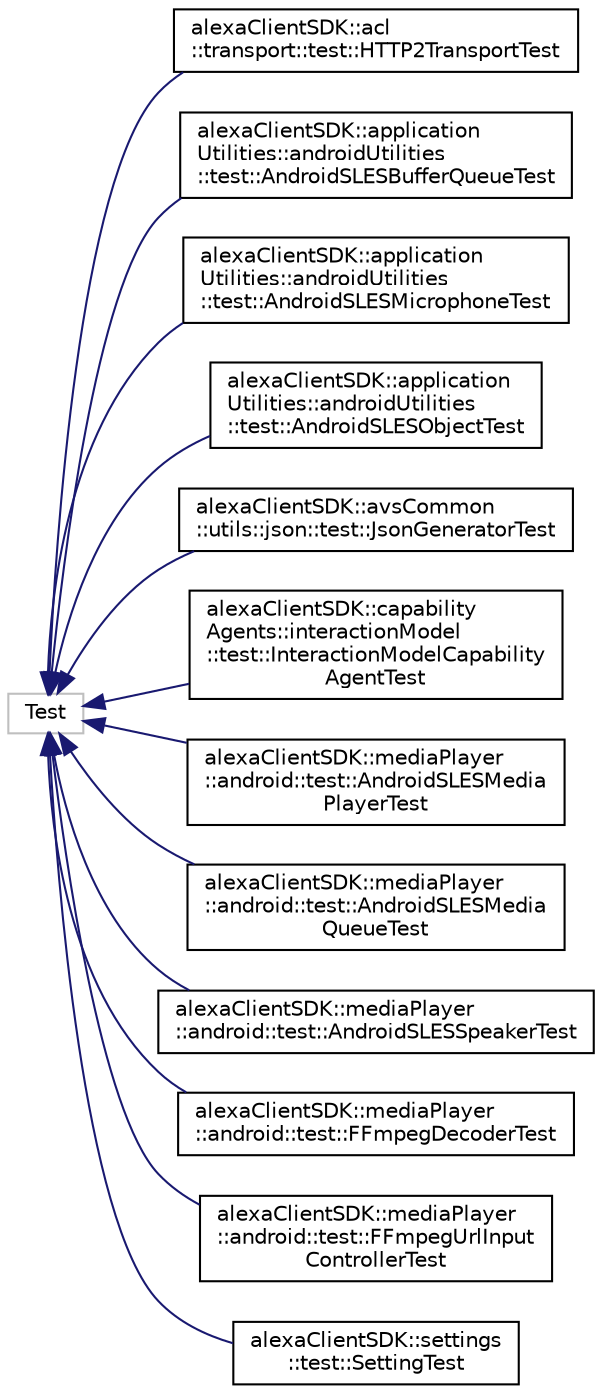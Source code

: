 digraph "Graphical Class Hierarchy"
{
  edge [fontname="Helvetica",fontsize="10",labelfontname="Helvetica",labelfontsize="10"];
  node [fontname="Helvetica",fontsize="10",shape=record];
  rankdir="LR";
  Node1 [label="Test",height=0.2,width=0.4,color="grey75", fillcolor="white", style="filled"];
  Node1 -> Node2 [dir="back",color="midnightblue",fontsize="10",style="solid",fontname="Helvetica"];
  Node2 [label="alexaClientSDK::acl\l::transport::test::HTTP2TransportTest",height=0.2,width=0.4,color="black", fillcolor="white", style="filled",URL="$classalexa_client_s_d_k_1_1acl_1_1transport_1_1test_1_1_h_t_t_p2_transport_test.html",tooltip="Test harness for HTTP2Transport class. "];
  Node1 -> Node3 [dir="back",color="midnightblue",fontsize="10",style="solid",fontname="Helvetica"];
  Node3 [label="alexaClientSDK::application\lUtilities::androidUtilities\l::test::AndroidSLESBufferQueueTest",height=0.2,width=0.4,color="black", fillcolor="white", style="filled",URL="$classalexa_client_s_d_k_1_1application_utilities_1_1android_utilities_1_1test_1_1_android_s_l_e_s_buffer_queue_test.html"];
  Node1 -> Node4 [dir="back",color="midnightblue",fontsize="10",style="solid",fontname="Helvetica"];
  Node4 [label="alexaClientSDK::application\lUtilities::androidUtilities\l::test::AndroidSLESMicrophoneTest",height=0.2,width=0.4,color="black", fillcolor="white", style="filled",URL="$classalexa_client_s_d_k_1_1application_utilities_1_1android_utilities_1_1test_1_1_android_s_l_e_s_microphone_test.html"];
  Node1 -> Node5 [dir="back",color="midnightblue",fontsize="10",style="solid",fontname="Helvetica"];
  Node5 [label="alexaClientSDK::application\lUtilities::androidUtilities\l::test::AndroidSLESObjectTest",height=0.2,width=0.4,color="black", fillcolor="white", style="filled",URL="$classalexa_client_s_d_k_1_1application_utilities_1_1android_utilities_1_1test_1_1_android_s_l_e_s_object_test.html"];
  Node1 -> Node6 [dir="back",color="midnightblue",fontsize="10",style="solid",fontname="Helvetica"];
  Node6 [label="alexaClientSDK::avsCommon\l::utils::json::test::JsonGeneratorTest",height=0.2,width=0.4,color="black", fillcolor="white", style="filled",URL="$classalexa_client_s_d_k_1_1avs_common_1_1utils_1_1json_1_1test_1_1_json_generator_test.html"];
  Node1 -> Node7 [dir="back",color="midnightblue",fontsize="10",style="solid",fontname="Helvetica"];
  Node7 [label="alexaClientSDK::capability\lAgents::interactionModel\l::test::InteractionModelCapability\lAgentTest",height=0.2,width=0.4,color="black", fillcolor="white", style="filled",URL="$classalexa_client_s_d_k_1_1capability_agents_1_1interaction_model_1_1test_1_1_interaction_model_capability_agent_test.html",tooltip="Test harness for InteractionModelCapabilityAgent class. "];
  Node1 -> Node8 [dir="back",color="midnightblue",fontsize="10",style="solid",fontname="Helvetica"];
  Node8 [label="alexaClientSDK::mediaPlayer\l::android::test::AndroidSLESMedia\lPlayerTest",height=0.2,width=0.4,color="black", fillcolor="white", style="filled",URL="$classalexa_client_s_d_k_1_1media_player_1_1android_1_1test_1_1_android_s_l_e_s_media_player_test.html"];
  Node1 -> Node9 [dir="back",color="midnightblue",fontsize="10",style="solid",fontname="Helvetica"];
  Node9 [label="alexaClientSDK::mediaPlayer\l::android::test::AndroidSLESMedia\lQueueTest",height=0.2,width=0.4,color="black", fillcolor="white", style="filled",URL="$classalexa_client_s_d_k_1_1media_player_1_1android_1_1test_1_1_android_s_l_e_s_media_queue_test.html"];
  Node1 -> Node10 [dir="back",color="midnightblue",fontsize="10",style="solid",fontname="Helvetica"];
  Node10 [label="alexaClientSDK::mediaPlayer\l::android::test::AndroidSLESSpeakerTest",height=0.2,width=0.4,color="black", fillcolor="white", style="filled",URL="$classalexa_client_s_d_k_1_1media_player_1_1android_1_1test_1_1_android_s_l_e_s_speaker_test.html"];
  Node1 -> Node11 [dir="back",color="midnightblue",fontsize="10",style="solid",fontname="Helvetica"];
  Node11 [label="alexaClientSDK::mediaPlayer\l::android::test::FFmpegDecoderTest",height=0.2,width=0.4,color="black", fillcolor="white", style="filled",URL="$classalexa_client_s_d_k_1_1media_player_1_1android_1_1test_1_1_f_fmpeg_decoder_test.html"];
  Node1 -> Node12 [dir="back",color="midnightblue",fontsize="10",style="solid",fontname="Helvetica"];
  Node12 [label="alexaClientSDK::mediaPlayer\l::android::test::FFmpegUrlInput\lControllerTest",height=0.2,width=0.4,color="black", fillcolor="white", style="filled",URL="$classalexa_client_s_d_k_1_1media_player_1_1android_1_1test_1_1_f_fmpeg_url_input_controller_test.html"];
  Node1 -> Node13 [dir="back",color="midnightblue",fontsize="10",style="solid",fontname="Helvetica"];
  Node13 [label="alexaClientSDK::settings\l::test::SettingTest",height=0.2,width=0.4,color="black", fillcolor="white", style="filled",URL="$classalexa_client_s_d_k_1_1settings_1_1test_1_1_setting_test.html"];
}
